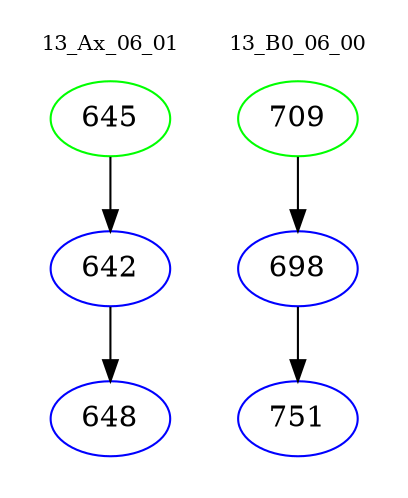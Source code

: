 digraph{
subgraph cluster_0 {
color = white
label = "13_Ax_06_01";
fontsize=10;
T0_645 [label="645", color="green"]
T0_645 -> T0_642 [color="black"]
T0_642 [label="642", color="blue"]
T0_642 -> T0_648 [color="black"]
T0_648 [label="648", color="blue"]
}
subgraph cluster_1 {
color = white
label = "13_B0_06_00";
fontsize=10;
T1_709 [label="709", color="green"]
T1_709 -> T1_698 [color="black"]
T1_698 [label="698", color="blue"]
T1_698 -> T1_751 [color="black"]
T1_751 [label="751", color="blue"]
}
}
